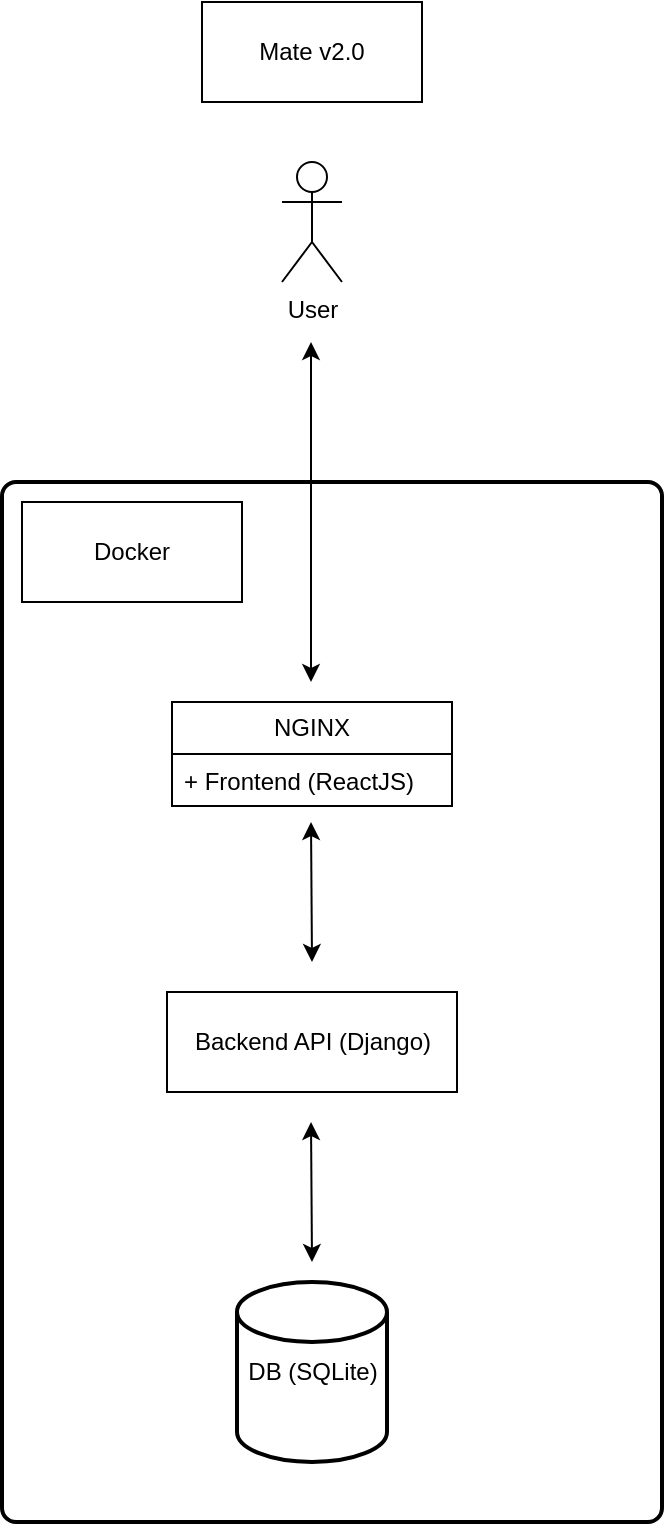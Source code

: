 <mxfile version="28.0.6">
  <diagram name="Page-1" id="hOc_nFMnmv_yZ4tIe0er">
    <mxGraphModel dx="1186" dy="780" grid="1" gridSize="10" guides="1" tooltips="1" connect="1" arrows="1" fold="1" page="1" pageScale="1" pageWidth="827" pageHeight="1169" math="0" shadow="0">
      <root>
        <mxCell id="0" />
        <mxCell id="1" parent="0" />
        <mxCell id="VpJ73iHfvNKKN0SUZJjI-8" value="Mate v2.0" style="html=1;whiteSpace=wrap;" parent="1" vertex="1">
          <mxGeometry x="320" y="40" width="110" height="50" as="geometry" />
        </mxCell>
        <mxCell id="VpJ73iHfvNKKN0SUZJjI-14" value="User" style="shape=umlActor;verticalLabelPosition=bottom;verticalAlign=top;html=1;" parent="1" vertex="1">
          <mxGeometry x="360" y="120" width="30" height="60" as="geometry" />
        </mxCell>
        <mxCell id="VpJ73iHfvNKKN0SUZJjI-18" value="" style="rounded=1;whiteSpace=wrap;html=1;absoluteArcSize=1;arcSize=14;strokeWidth=2;" parent="1" vertex="1">
          <mxGeometry x="220" y="280" width="330" height="520" as="geometry" />
        </mxCell>
        <mxCell id="VpJ73iHfvNKKN0SUZJjI-10" value="NGINX" style="swimlane;fontStyle=0;childLayout=stackLayout;horizontal=1;startSize=26;fillColor=none;horizontalStack=0;resizeParent=1;resizeParentMax=0;resizeLast=0;collapsible=1;marginBottom=0;whiteSpace=wrap;html=1;" parent="1" vertex="1">
          <mxGeometry x="305" y="390" width="140" height="52" as="geometry" />
        </mxCell>
        <mxCell id="VpJ73iHfvNKKN0SUZJjI-11" value="+ Frontend (ReactJS)" style="text;strokeColor=none;fillColor=none;align=left;verticalAlign=top;spacingLeft=4;spacingRight=4;overflow=hidden;rotatable=0;points=[[0,0.5],[1,0.5]];portConstraint=eastwest;whiteSpace=wrap;html=1;" parent="VpJ73iHfvNKKN0SUZJjI-10" vertex="1">
          <mxGeometry y="26" width="140" height="26" as="geometry" />
        </mxCell>
        <mxCell id="VpJ73iHfvNKKN0SUZJjI-19" value="Backend API (Django)" style="html=1;whiteSpace=wrap;" parent="1" vertex="1">
          <mxGeometry x="302.5" y="535" width="145" height="50" as="geometry" />
        </mxCell>
        <mxCell id="VpJ73iHfvNKKN0SUZJjI-20" value="DB (SQLite)" style="strokeWidth=2;html=1;shape=mxgraph.flowchart.database;whiteSpace=wrap;" parent="1" vertex="1">
          <mxGeometry x="337.5" y="680" width="75" height="90" as="geometry" />
        </mxCell>
        <mxCell id="VpJ73iHfvNKKN0SUZJjI-21" value="Docker" style="html=1;whiteSpace=wrap;" parent="1" vertex="1">
          <mxGeometry x="230" y="290" width="110" height="50" as="geometry" />
        </mxCell>
        <mxCell id="VpJ73iHfvNKKN0SUZJjI-22" value="" style="endArrow=classic;startArrow=classic;html=1;rounded=0;" parent="1" edge="1">
          <mxGeometry width="50" height="50" relative="1" as="geometry">
            <mxPoint x="374.5" y="380" as="sourcePoint" />
            <mxPoint x="374.5" y="210" as="targetPoint" />
            <Array as="points" />
          </mxGeometry>
        </mxCell>
        <mxCell id="VpJ73iHfvNKKN0SUZJjI-24" value="" style="endArrow=classic;startArrow=classic;html=1;rounded=0;" parent="1" edge="1">
          <mxGeometry width="50" height="50" relative="1" as="geometry">
            <mxPoint x="375" y="520" as="sourcePoint" />
            <mxPoint x="374.5" y="450" as="targetPoint" />
          </mxGeometry>
        </mxCell>
        <mxCell id="VpJ73iHfvNKKN0SUZJjI-26" value="" style="endArrow=classic;startArrow=classic;html=1;rounded=0;" parent="1" edge="1">
          <mxGeometry width="50" height="50" relative="1" as="geometry">
            <mxPoint x="375" y="670" as="sourcePoint" />
            <mxPoint x="374.5" y="600" as="targetPoint" />
          </mxGeometry>
        </mxCell>
      </root>
    </mxGraphModel>
  </diagram>
</mxfile>
